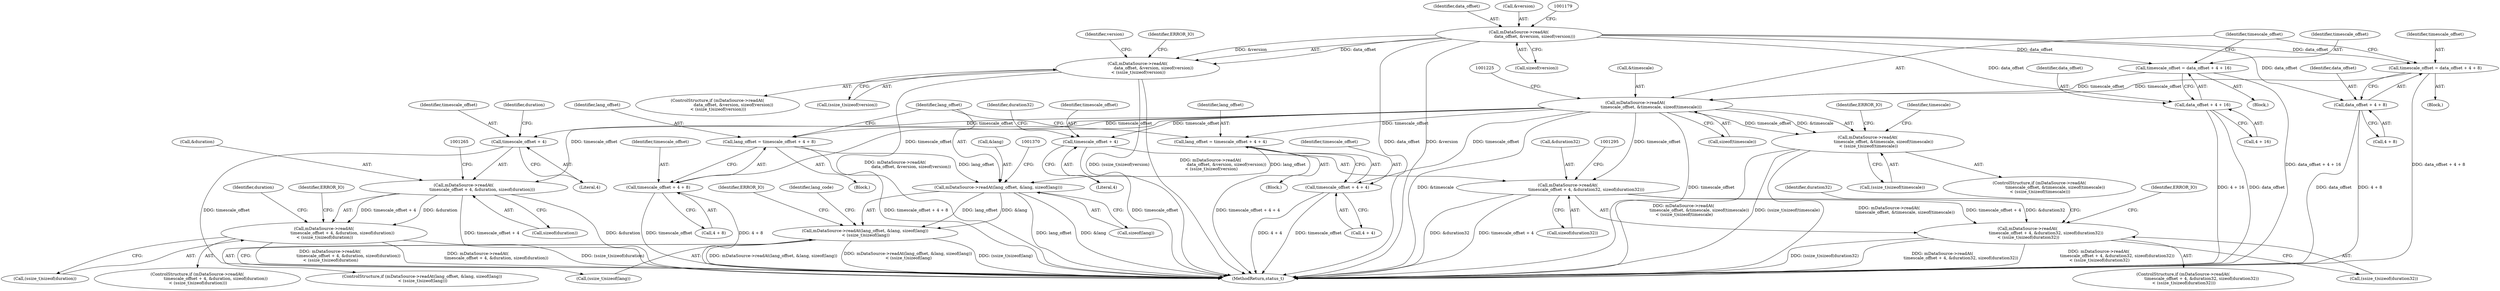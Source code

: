 digraph "0_Android_e7142a0703bc93f75e213e96ebc19000022afed9@API" {
"1001172" [label="(Call,mDataSource->readAt(\n                        data_offset, &version, sizeof(version)))"];
"1001171" [label="(Call,mDataSource->readAt(\n                        data_offset, &version, sizeof(version))\n < (ssize_t)sizeof(version))"];
"1001191" [label="(Call,timescale_offset = data_offset + 4 + 16)"];
"1001218" [label="(Call,mDataSource->readAt(\n                        timescale_offset, &timescale, sizeof(timescale)))"];
"1001217" [label="(Call,mDataSource->readAt(\n                        timescale_offset, &timescale, sizeof(timescale))\n < (ssize_t)sizeof(timescale))"];
"1001256" [label="(Call,mDataSource->readAt(\n                            timescale_offset + 4, &duration, sizeof(duration)))"];
"1001255" [label="(Call,mDataSource->readAt(\n                            timescale_offset + 4, &duration, sizeof(duration))\n < (ssize_t)sizeof(duration))"];
"1001257" [label="(Call,timescale_offset + 4)"];
"1001286" [label="(Call,mDataSource->readAt(\n                            timescale_offset + 4, &duration32, sizeof(duration32)))"];
"1001285" [label="(Call,mDataSource->readAt(\n                            timescale_offset + 4, &duration32, sizeof(duration32))\n < (ssize_t)sizeof(duration32))"];
"1001287" [label="(Call,timescale_offset + 4)"];
"1001337" [label="(Call,lang_offset = timescale_offset + 4 + 8)"];
"1001363" [label="(Call,mDataSource->readAt(lang_offset, &lang, sizeof(lang)))"];
"1001362" [label="(Call,mDataSource->readAt(lang_offset, &lang, sizeof(lang))\n < (ssize_t)sizeof(lang))"];
"1001339" [label="(Call,timescale_offset + 4 + 8)"];
"1001350" [label="(Call,lang_offset = timescale_offset + 4 + 4)"];
"1001352" [label="(Call,timescale_offset + 4 + 4)"];
"1001193" [label="(Call,data_offset + 4 + 16)"];
"1001204" [label="(Call,timescale_offset = data_offset + 4 + 8)"];
"1001206" [label="(Call,data_offset + 4 + 8)"];
"1001285" [label="(Call,mDataSource->readAt(\n                            timescale_offset + 4, &duration32, sizeof(duration32))\n < (ssize_t)sizeof(duration32))"];
"1001354" [label="(Call,4 + 4)"];
"1001173" [label="(Identifier,data_offset)"];
"1001207" [label="(Identifier,data_offset)"];
"1001336" [label="(Block,)"];
"1001254" [label="(ControlStructure,if (mDataSource->readAt(\n                            timescale_offset + 4, &duration, sizeof(duration))\n < (ssize_t)sizeof(duration)))"];
"1001233" [label="(Identifier,timescale)"];
"1001287" [label="(Call,timescale_offset + 4)"];
"1001262" [label="(Call,sizeof(duration))"];
"1001259" [label="(Literal,4)"];
"1001362" [label="(Call,mDataSource->readAt(lang_offset, &lang, sizeof(lang))\n < (ssize_t)sizeof(lang))"];
"1001365" [label="(Call,&lang)"];
"1001361" [label="(ControlStructure,if (mDataSource->readAt(lang_offset, &lang, sizeof(lang))\n < (ssize_t)sizeof(lang)))"];
"1001353" [label="(Identifier,timescale_offset)"];
"1001303" [label="(Identifier,duration32)"];
"1001291" [label="(Identifier,duration32)"];
"1001204" [label="(Call,timescale_offset = data_offset + 4 + 8)"];
"1001364" [label="(Identifier,lang_offset)"];
"1001230" [label="(Identifier,ERROR_IO)"];
"1001170" [label="(ControlStructure,if (mDataSource->readAt(\n                        data_offset, &version, sizeof(version))\n < (ssize_t)sizeof(version)))"];
"1001339" [label="(Call,timescale_offset + 4 + 8)"];
"1001190" [label="(Block,)"];
"1001273" [label="(Identifier,duration)"];
"1001349" [label="(Block,)"];
"1001256" [label="(Call,mDataSource->readAt(\n                            timescale_offset + 4, &duration, sizeof(duration)))"];
"1001219" [label="(Identifier,timescale_offset)"];
"1001258" [label="(Identifier,timescale_offset)"];
"1001300" [label="(Identifier,ERROR_IO)"];
"1001220" [label="(Call,&timescale)"];
"1001216" [label="(ControlStructure,if (mDataSource->readAt(\n                        timescale_offset, &timescale, sizeof(timescale))\n < (ssize_t)sizeof(timescale)))"];
"1001284" [label="(ControlStructure,if (mDataSource->readAt(\n                            timescale_offset + 4, &duration32, sizeof(duration32))\n < (ssize_t)sizeof(duration32)))"];
"1001191" [label="(Call,timescale_offset = data_offset + 4 + 16)"];
"1001222" [label="(Call,sizeof(timescale))"];
"1001270" [label="(Identifier,ERROR_IO)"];
"1001292" [label="(Call,sizeof(duration32))"];
"1001340" [label="(Identifier,timescale_offset)"];
"1001260" [label="(Call,&duration)"];
"1001205" [label="(Identifier,timescale_offset)"];
"1001192" [label="(Identifier,timescale_offset)"];
"1001217" [label="(Call,mDataSource->readAt(\n                        timescale_offset, &timescale, sizeof(timescale))\n < (ssize_t)sizeof(timescale))"];
"1001206" [label="(Call,data_offset + 4 + 8)"];
"1001171" [label="(Call,mDataSource->readAt(\n                        data_offset, &version, sizeof(version))\n < (ssize_t)sizeof(version))"];
"1001255" [label="(Call,mDataSource->readAt(\n                            timescale_offset + 4, &duration, sizeof(duration))\n < (ssize_t)sizeof(duration))"];
"1001294" [label="(Call,(ssize_t)sizeof(duration32))"];
"1001341" [label="(Call,4 + 8)"];
"1001188" [label="(Identifier,version)"];
"1001290" [label="(Call,&duration32)"];
"1001337" [label="(Call,lang_offset = timescale_offset + 4 + 8)"];
"1001172" [label="(Call,mDataSource->readAt(\n                        data_offset, &version, sizeof(version)))"];
"1003275" [label="(MethodReturn,status_t)"];
"1001350" [label="(Call,lang_offset = timescale_offset + 4 + 4)"];
"1001264" [label="(Call,(ssize_t)sizeof(duration))"];
"1001288" [label="(Identifier,timescale_offset)"];
"1001338" [label="(Identifier,lang_offset)"];
"1001257" [label="(Call,timescale_offset + 4)"];
"1001203" [label="(Block,)"];
"1001286" [label="(Call,mDataSource->readAt(\n                            timescale_offset + 4, &duration32, sizeof(duration32)))"];
"1001184" [label="(Identifier,ERROR_IO)"];
"1001363" [label="(Call,mDataSource->readAt(lang_offset, &lang, sizeof(lang)))"];
"1001208" [label="(Call,4 + 8)"];
"1001375" [label="(Identifier,ERROR_IO)"];
"1001178" [label="(Call,(ssize_t)sizeof(version))"];
"1001194" [label="(Identifier,data_offset)"];
"1001351" [label="(Identifier,lang_offset)"];
"1001379" [label="(Identifier,lang_code)"];
"1001289" [label="(Literal,4)"];
"1001367" [label="(Call,sizeof(lang))"];
"1001193" [label="(Call,data_offset + 4 + 16)"];
"1001352" [label="(Call,timescale_offset + 4 + 4)"];
"1001369" [label="(Call,(ssize_t)sizeof(lang))"];
"1001218" [label="(Call,mDataSource->readAt(\n                        timescale_offset, &timescale, sizeof(timescale)))"];
"1001195" [label="(Call,4 + 16)"];
"1001261" [label="(Identifier,duration)"];
"1001176" [label="(Call,sizeof(version))"];
"1001224" [label="(Call,(ssize_t)sizeof(timescale))"];
"1001174" [label="(Call,&version)"];
"1001172" -> "1001171"  [label="AST: "];
"1001172" -> "1001176"  [label="CFG: "];
"1001173" -> "1001172"  [label="AST: "];
"1001174" -> "1001172"  [label="AST: "];
"1001176" -> "1001172"  [label="AST: "];
"1001179" -> "1001172"  [label="CFG: "];
"1001172" -> "1003275"  [label="DDG: data_offset"];
"1001172" -> "1003275"  [label="DDG: &version"];
"1001172" -> "1001171"  [label="DDG: data_offset"];
"1001172" -> "1001171"  [label="DDG: &version"];
"1001172" -> "1001191"  [label="DDG: data_offset"];
"1001172" -> "1001193"  [label="DDG: data_offset"];
"1001172" -> "1001204"  [label="DDG: data_offset"];
"1001172" -> "1001206"  [label="DDG: data_offset"];
"1001171" -> "1001170"  [label="AST: "];
"1001171" -> "1001178"  [label="CFG: "];
"1001178" -> "1001171"  [label="AST: "];
"1001184" -> "1001171"  [label="CFG: "];
"1001188" -> "1001171"  [label="CFG: "];
"1001171" -> "1003275"  [label="DDG: mDataSource->readAt(\n                        data_offset, &version, sizeof(version))"];
"1001171" -> "1003275"  [label="DDG: (ssize_t)sizeof(version)"];
"1001171" -> "1003275"  [label="DDG: mDataSource->readAt(\n                        data_offset, &version, sizeof(version))\n < (ssize_t)sizeof(version)"];
"1001191" -> "1001190"  [label="AST: "];
"1001191" -> "1001193"  [label="CFG: "];
"1001192" -> "1001191"  [label="AST: "];
"1001193" -> "1001191"  [label="AST: "];
"1001219" -> "1001191"  [label="CFG: "];
"1001191" -> "1003275"  [label="DDG: data_offset + 4 + 16"];
"1001191" -> "1001218"  [label="DDG: timescale_offset"];
"1001218" -> "1001217"  [label="AST: "];
"1001218" -> "1001222"  [label="CFG: "];
"1001219" -> "1001218"  [label="AST: "];
"1001220" -> "1001218"  [label="AST: "];
"1001222" -> "1001218"  [label="AST: "];
"1001225" -> "1001218"  [label="CFG: "];
"1001218" -> "1003275"  [label="DDG: &timescale"];
"1001218" -> "1003275"  [label="DDG: timescale_offset"];
"1001218" -> "1001217"  [label="DDG: timescale_offset"];
"1001218" -> "1001217"  [label="DDG: &timescale"];
"1001204" -> "1001218"  [label="DDG: timescale_offset"];
"1001218" -> "1001256"  [label="DDG: timescale_offset"];
"1001218" -> "1001257"  [label="DDG: timescale_offset"];
"1001218" -> "1001286"  [label="DDG: timescale_offset"];
"1001218" -> "1001287"  [label="DDG: timescale_offset"];
"1001218" -> "1001337"  [label="DDG: timescale_offset"];
"1001218" -> "1001339"  [label="DDG: timescale_offset"];
"1001218" -> "1001350"  [label="DDG: timescale_offset"];
"1001218" -> "1001352"  [label="DDG: timescale_offset"];
"1001217" -> "1001216"  [label="AST: "];
"1001217" -> "1001224"  [label="CFG: "];
"1001224" -> "1001217"  [label="AST: "];
"1001230" -> "1001217"  [label="CFG: "];
"1001233" -> "1001217"  [label="CFG: "];
"1001217" -> "1003275"  [label="DDG: mDataSource->readAt(\n                        timescale_offset, &timescale, sizeof(timescale))"];
"1001217" -> "1003275"  [label="DDG: mDataSource->readAt(\n                        timescale_offset, &timescale, sizeof(timescale))\n < (ssize_t)sizeof(timescale)"];
"1001217" -> "1003275"  [label="DDG: (ssize_t)sizeof(timescale)"];
"1001256" -> "1001255"  [label="AST: "];
"1001256" -> "1001262"  [label="CFG: "];
"1001257" -> "1001256"  [label="AST: "];
"1001260" -> "1001256"  [label="AST: "];
"1001262" -> "1001256"  [label="AST: "];
"1001265" -> "1001256"  [label="CFG: "];
"1001256" -> "1003275"  [label="DDG: timescale_offset + 4"];
"1001256" -> "1003275"  [label="DDG: &duration"];
"1001256" -> "1001255"  [label="DDG: timescale_offset + 4"];
"1001256" -> "1001255"  [label="DDG: &duration"];
"1001255" -> "1001254"  [label="AST: "];
"1001255" -> "1001264"  [label="CFG: "];
"1001264" -> "1001255"  [label="AST: "];
"1001270" -> "1001255"  [label="CFG: "];
"1001273" -> "1001255"  [label="CFG: "];
"1001255" -> "1003275"  [label="DDG: mDataSource->readAt(\n                            timescale_offset + 4, &duration, sizeof(duration))\n < (ssize_t)sizeof(duration)"];
"1001255" -> "1003275"  [label="DDG: mDataSource->readAt(\n                            timescale_offset + 4, &duration, sizeof(duration))"];
"1001255" -> "1003275"  [label="DDG: (ssize_t)sizeof(duration)"];
"1001257" -> "1001259"  [label="CFG: "];
"1001258" -> "1001257"  [label="AST: "];
"1001259" -> "1001257"  [label="AST: "];
"1001261" -> "1001257"  [label="CFG: "];
"1001257" -> "1003275"  [label="DDG: timescale_offset"];
"1001286" -> "1001285"  [label="AST: "];
"1001286" -> "1001292"  [label="CFG: "];
"1001287" -> "1001286"  [label="AST: "];
"1001290" -> "1001286"  [label="AST: "];
"1001292" -> "1001286"  [label="AST: "];
"1001295" -> "1001286"  [label="CFG: "];
"1001286" -> "1003275"  [label="DDG: &duration32"];
"1001286" -> "1003275"  [label="DDG: timescale_offset + 4"];
"1001286" -> "1001285"  [label="DDG: timescale_offset + 4"];
"1001286" -> "1001285"  [label="DDG: &duration32"];
"1001285" -> "1001284"  [label="AST: "];
"1001285" -> "1001294"  [label="CFG: "];
"1001294" -> "1001285"  [label="AST: "];
"1001300" -> "1001285"  [label="CFG: "];
"1001303" -> "1001285"  [label="CFG: "];
"1001285" -> "1003275"  [label="DDG: mDataSource->readAt(\n                            timescale_offset + 4, &duration32, sizeof(duration32))"];
"1001285" -> "1003275"  [label="DDG: mDataSource->readAt(\n                            timescale_offset + 4, &duration32, sizeof(duration32))\n < (ssize_t)sizeof(duration32)"];
"1001285" -> "1003275"  [label="DDG: (ssize_t)sizeof(duration32)"];
"1001287" -> "1001289"  [label="CFG: "];
"1001288" -> "1001287"  [label="AST: "];
"1001289" -> "1001287"  [label="AST: "];
"1001291" -> "1001287"  [label="CFG: "];
"1001287" -> "1003275"  [label="DDG: timescale_offset"];
"1001337" -> "1001336"  [label="AST: "];
"1001337" -> "1001339"  [label="CFG: "];
"1001338" -> "1001337"  [label="AST: "];
"1001339" -> "1001337"  [label="AST: "];
"1001364" -> "1001337"  [label="CFG: "];
"1001337" -> "1003275"  [label="DDG: timescale_offset + 4 + 8"];
"1001337" -> "1001363"  [label="DDG: lang_offset"];
"1001363" -> "1001362"  [label="AST: "];
"1001363" -> "1001367"  [label="CFG: "];
"1001364" -> "1001363"  [label="AST: "];
"1001365" -> "1001363"  [label="AST: "];
"1001367" -> "1001363"  [label="AST: "];
"1001370" -> "1001363"  [label="CFG: "];
"1001363" -> "1003275"  [label="DDG: lang_offset"];
"1001363" -> "1003275"  [label="DDG: &lang"];
"1001363" -> "1001362"  [label="DDG: lang_offset"];
"1001363" -> "1001362"  [label="DDG: &lang"];
"1001350" -> "1001363"  [label="DDG: lang_offset"];
"1001362" -> "1001361"  [label="AST: "];
"1001362" -> "1001369"  [label="CFG: "];
"1001369" -> "1001362"  [label="AST: "];
"1001375" -> "1001362"  [label="CFG: "];
"1001379" -> "1001362"  [label="CFG: "];
"1001362" -> "1003275"  [label="DDG: mDataSource->readAt(lang_offset, &lang, sizeof(lang))"];
"1001362" -> "1003275"  [label="DDG: mDataSource->readAt(lang_offset, &lang, sizeof(lang))\n < (ssize_t)sizeof(lang)"];
"1001362" -> "1003275"  [label="DDG: (ssize_t)sizeof(lang)"];
"1001339" -> "1001341"  [label="CFG: "];
"1001340" -> "1001339"  [label="AST: "];
"1001341" -> "1001339"  [label="AST: "];
"1001339" -> "1003275"  [label="DDG: 4 + 8"];
"1001339" -> "1003275"  [label="DDG: timescale_offset"];
"1001350" -> "1001349"  [label="AST: "];
"1001350" -> "1001352"  [label="CFG: "];
"1001351" -> "1001350"  [label="AST: "];
"1001352" -> "1001350"  [label="AST: "];
"1001364" -> "1001350"  [label="CFG: "];
"1001350" -> "1003275"  [label="DDG: timescale_offset + 4 + 4"];
"1001352" -> "1001354"  [label="CFG: "];
"1001353" -> "1001352"  [label="AST: "];
"1001354" -> "1001352"  [label="AST: "];
"1001352" -> "1003275"  [label="DDG: timescale_offset"];
"1001352" -> "1003275"  [label="DDG: 4 + 4"];
"1001193" -> "1001195"  [label="CFG: "];
"1001194" -> "1001193"  [label="AST: "];
"1001195" -> "1001193"  [label="AST: "];
"1001193" -> "1003275"  [label="DDG: data_offset"];
"1001193" -> "1003275"  [label="DDG: 4 + 16"];
"1001204" -> "1001203"  [label="AST: "];
"1001204" -> "1001206"  [label="CFG: "];
"1001205" -> "1001204"  [label="AST: "];
"1001206" -> "1001204"  [label="AST: "];
"1001219" -> "1001204"  [label="CFG: "];
"1001204" -> "1003275"  [label="DDG: data_offset + 4 + 8"];
"1001206" -> "1001208"  [label="CFG: "];
"1001207" -> "1001206"  [label="AST: "];
"1001208" -> "1001206"  [label="AST: "];
"1001206" -> "1003275"  [label="DDG: 4 + 8"];
"1001206" -> "1003275"  [label="DDG: data_offset"];
}
